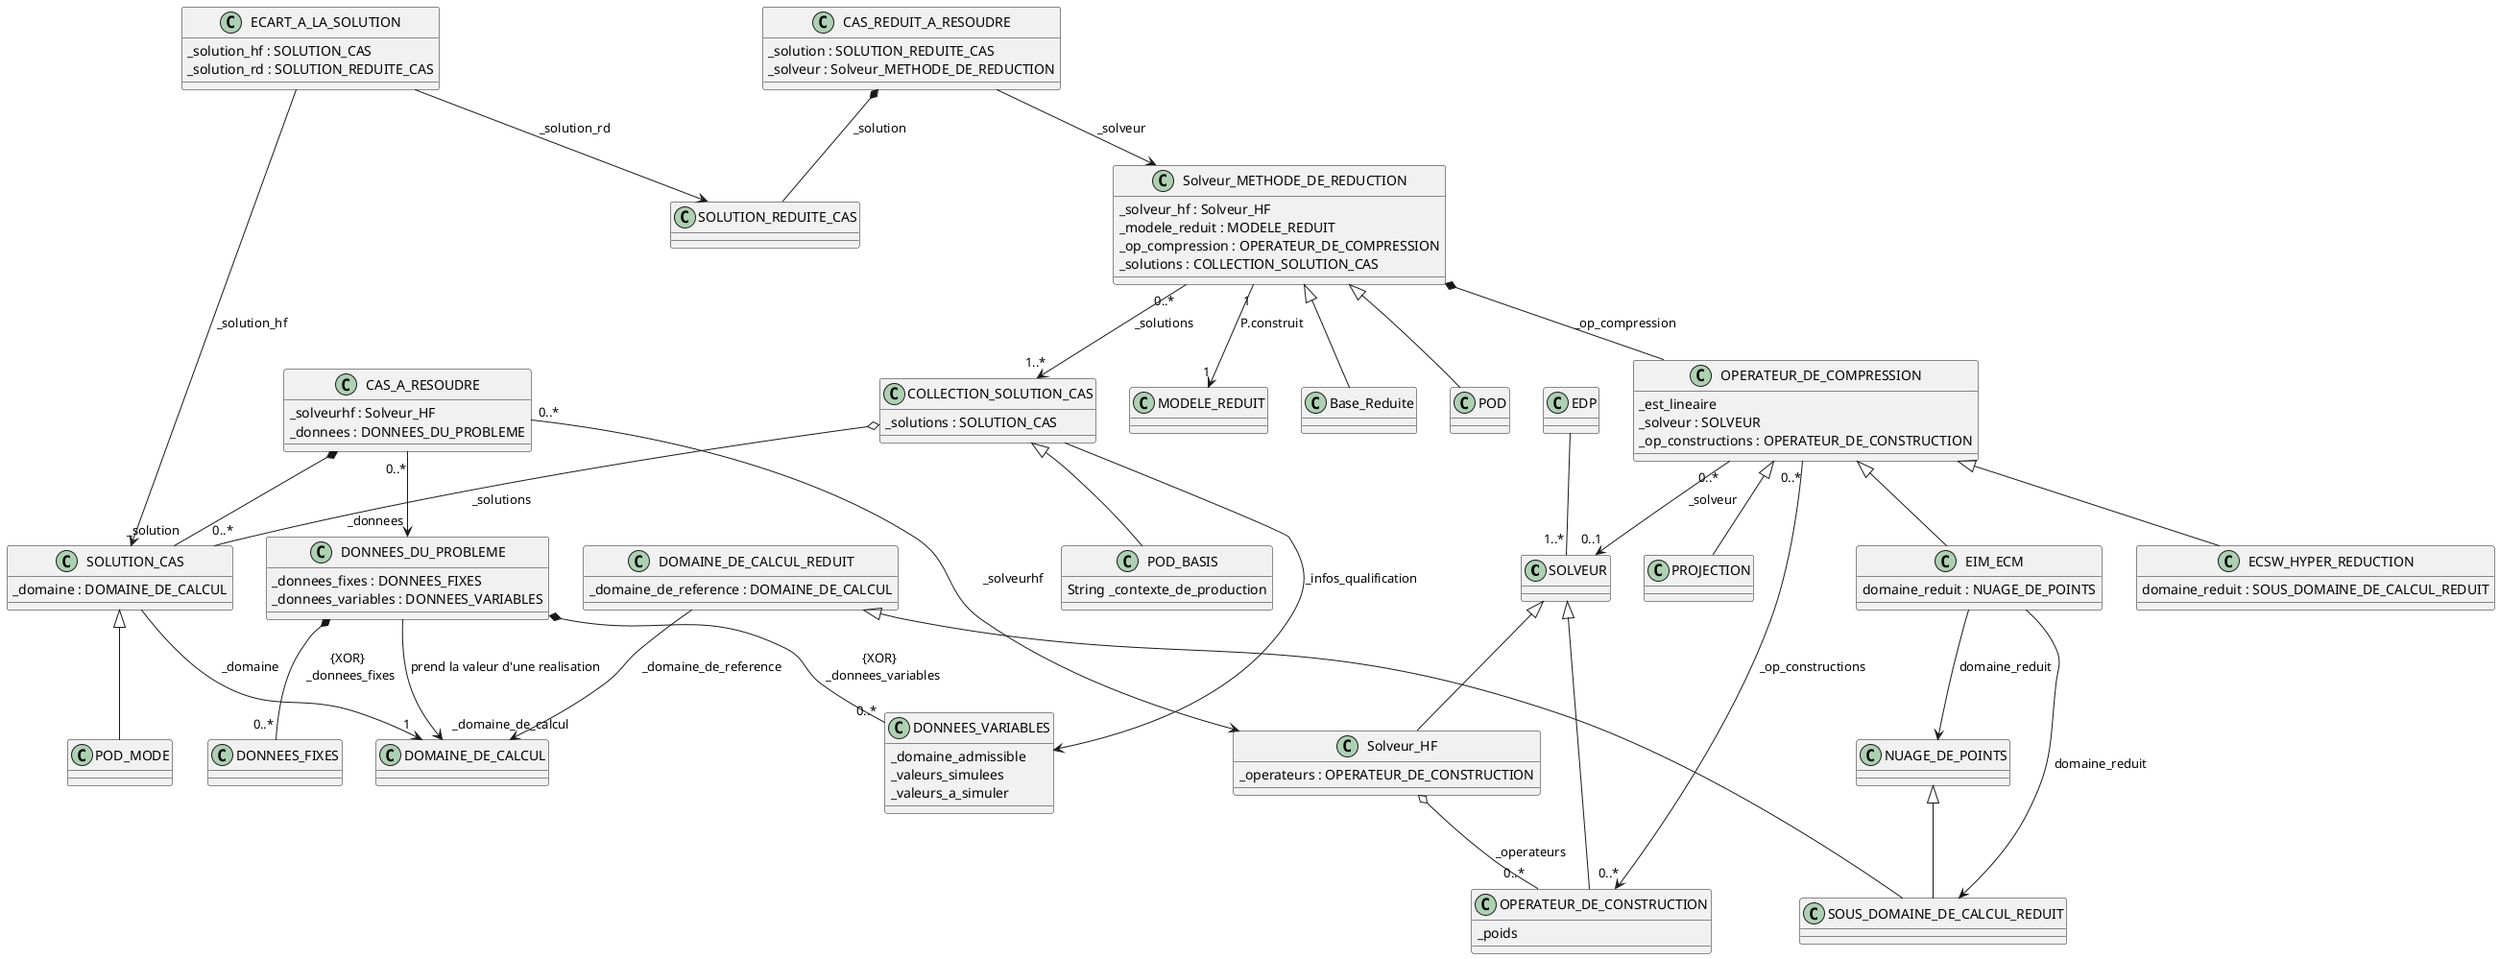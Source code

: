 @startuml

class SOLVEUR {
}

class OPERATEUR_DE_CONSTRUCTION {
    _poids
}

class Solveur_HF {
    _operateurs : OPERATEUR_DE_CONSTRUCTION
}

SOLVEUR <|-- Solveur_HF
SOLVEUR <|-- OPERATEUR_DE_CONSTRUCTION
Solveur_HF o-- "0..*" OPERATEUR_DE_CONSTRUCTION : "_operateurs"

class DOMAINE_DE_CALCUL {
}

class DONNEES_FIXES {
}

class DONNEES_VARIABLES {
    _domaine_admissible
    _valeurs_simulees
    _valeurs_a_simuler
}

DONNEES_DU_PROBLEME --> "_domaine_de_calcul" DOMAINE_DE_CALCUL : prend la valeur d'une realisation

class DONNEES_DU_PROBLEME {
    _donnees_fixes : DONNEES_FIXES
    _donnees_variables : DONNEES_VARIABLES
}

DONNEES_DU_PROBLEME *-- "0..*" DONNEES_FIXES : "{XOR} \n _donnees_fixes"
DONNEES_DU_PROBLEME *-- "0..*" DONNEES_VARIABLES : "{XOR} \n _donnees_variables"


class CAS_A_RESOUDRE {
    _solveurhf : Solveur_HF
    _donnees : DONNEES_DU_PROBLEME
}

CAS_A_RESOUDRE "0..*" --> Solveur_HF : "_solveurhf"
CAS_A_RESOUDRE "0..*" --> "_donnees" DONNEES_DU_PROBLEME

class SOLUTION_CAS {
    _domaine : DOMAINE_DE_CALCUL
}

CAS_A_RESOUDRE *-- "_solution" SOLUTION_CAS

class COLLECTION_SOLUTION_CAS {
    _solutions : SOLUTION_CAS
}

COLLECTION_SOLUTION_CAS o-- "0..*" SOLUTION_CAS : "_solutions"
SOLUTION_CAS --> "1" DOMAINE_DE_CALCUL : "_domaine"

class OPERATEUR_DE_COMPRESSION {
    _est_lineaire
    _solveur : SOLVEUR
    _op_constructions : OPERATEUR_DE_CONSTRUCTION
}

OPERATEUR_DE_COMPRESSION "0..*" --> "0..1" SOLVEUR : "_solveur"
OPERATEUR_DE_COMPRESSION "0..*" --> "0..*" OPERATEUR_DE_CONSTRUCTION : "_op_constructions"

class MODELE_REDUIT {
}

class Solveur_METHODE_DE_REDUCTION {
    _solveur_hf : Solveur_HF
    _modele_reduit : MODELE_REDUIT
    _op_compression : OPERATEUR_DE_COMPRESSION
    _solutions : COLLECTION_SOLUTION_CAS
}


Solveur_METHODE_DE_REDUCTION "0..*" --> "1..*" COLLECTION_SOLUTION_CAS : _solutions
Solveur_METHODE_DE_REDUCTION *-- OPERATEUR_DE_COMPRESSION : _op_compression
Solveur_METHODE_DE_REDUCTION "1" --> "1" MODELE_REDUIT : "P.construit"

class Base_Reduite {
}

class POD {
}
Solveur_METHODE_DE_REDUCTION <|-- Base_Reduite
Solveur_METHODE_DE_REDUCTION <|-- POD

class SOLUTION_REDUITE_CAS {
}

class CAS_REDUIT_A_RESOUDRE {
    _solution : SOLUTION_REDUITE_CAS
    _solveur : Solveur_METHODE_DE_REDUCTION
}

CAS_REDUIT_A_RESOUDRE *-- SOLUTION_REDUITE_CAS : _solution
CAS_REDUIT_A_RESOUDRE --> Solveur_METHODE_DE_REDUCTION : _solveur

class ECART_A_LA_SOLUTION {
    _solution_hf : SOLUTION_CAS
    _solution_rd : SOLUTION_REDUITE_CAS
}
ECART_A_LA_SOLUTION --> SOLUTION_CAS : _solution_hf
ECART_A_LA_SOLUTION --> SOLUTION_REDUITE_CAS : _solution_rd

class DOMAINE_DE_CALCUL_REDUIT {
    _domaine_de_reference : DOMAINE_DE_CALCUL
}

DOMAINE_DE_CALCUL_REDUIT --> DOMAINE_DE_CALCUL : _domaine_de_reference

class SOUS_DOMAINE_DE_CALCUL_REDUIT {
}

class NUAGE_DE_POINTS {
}

DOMAINE_DE_CALCUL_REDUIT <|-- SOUS_DOMAINE_DE_CALCUL_REDUIT
NUAGE_DE_POINTS <|-- SOUS_DOMAINE_DE_CALCUL_REDUIT

class PROJECTION {
}

class EIM_ECM {
    domaine_reduit : NUAGE_DE_POINTS
}

EIM_ECM --> NUAGE_DE_POINTS : domaine_reduit

OPERATEUR_DE_COMPRESSION <|-- EIM_ECM
OPERATEUR_DE_COMPRESSION <|-- ECSW_HYPER_REDUCTION
OPERATEUR_DE_COMPRESSION <|-- PROJECTION

class ECSW_HYPER_REDUCTION {
    domaine_reduit : SOUS_DOMAINE_DE_CALCUL_REDUIT
}

EIM_ECM --> SOUS_DOMAINE_DE_CALCUL_REDUIT : domaine_reduit

class EDP {
}

EDP -- "1..*" SOLVEUR

class POD_BASIS {
    String _contexte_de_production
}
class POD_MODE {
}

COLLECTION_SOLUTION_CAS <|-- POD_BASIS
SOLUTION_CAS <|-- POD_MODE
COLLECTION_SOLUTION_CAS --> DONNEES_VARIABLES : _infos_qualification
@enduml
